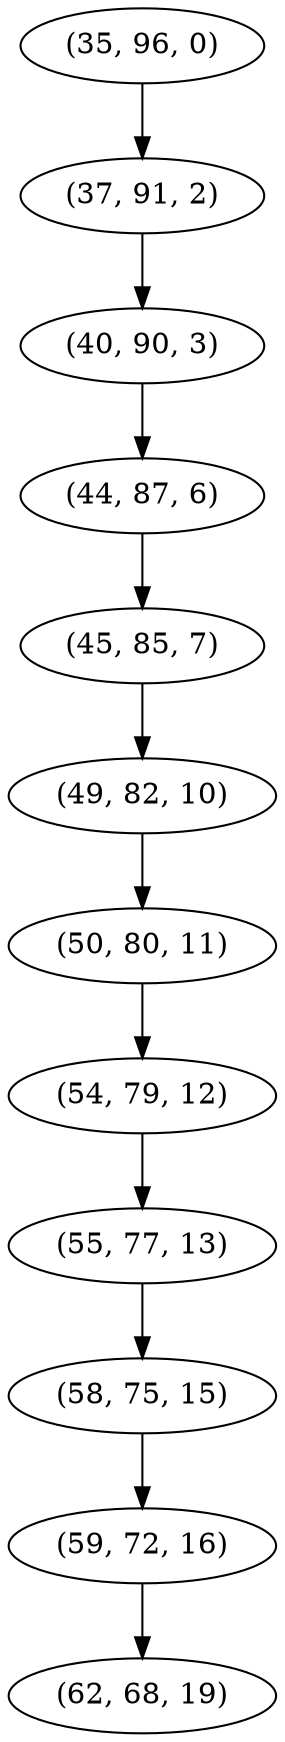 digraph tree {
    "(35, 96, 0)";
    "(37, 91, 2)";
    "(40, 90, 3)";
    "(44, 87, 6)";
    "(45, 85, 7)";
    "(49, 82, 10)";
    "(50, 80, 11)";
    "(54, 79, 12)";
    "(55, 77, 13)";
    "(58, 75, 15)";
    "(59, 72, 16)";
    "(62, 68, 19)";
    "(35, 96, 0)" -> "(37, 91, 2)";
    "(37, 91, 2)" -> "(40, 90, 3)";
    "(40, 90, 3)" -> "(44, 87, 6)";
    "(44, 87, 6)" -> "(45, 85, 7)";
    "(45, 85, 7)" -> "(49, 82, 10)";
    "(49, 82, 10)" -> "(50, 80, 11)";
    "(50, 80, 11)" -> "(54, 79, 12)";
    "(54, 79, 12)" -> "(55, 77, 13)";
    "(55, 77, 13)" -> "(58, 75, 15)";
    "(58, 75, 15)" -> "(59, 72, 16)";
    "(59, 72, 16)" -> "(62, 68, 19)";
}
